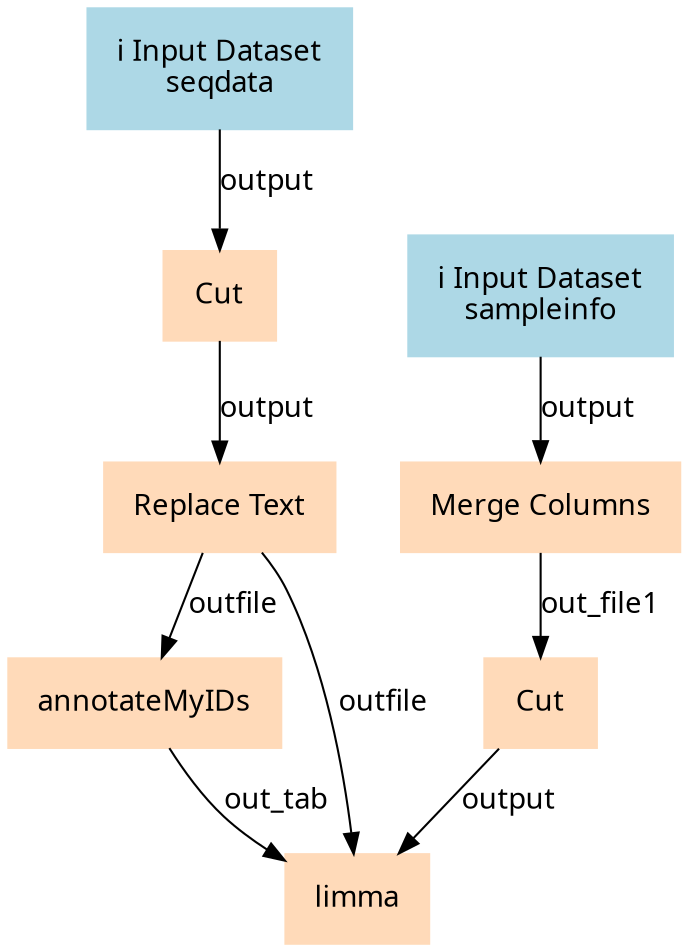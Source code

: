 digraph main {
  node [fontname="Atkinson Hyperlegible", shape=box, color=white,style=filled,color=peachpuff,margin="0.2,0.2"];
  edge [fontname="Atkinson Hyperlegible"];
  0[color=lightblue,label="ℹ️ Input Dataset\nseqdata"]
  1[color=lightblue,label="ℹ️ Input Dataset\nsampleinfo"]
  2[label="Cut"]
  0 -> 2 [label="output"]
  3[label="Merge Columns"]
  1 -> 3 [label="output"]
  4[label="Replace Text"]
  2 -> 4 [label="output"]
  5[label="Cut"]
  3 -> 5 [label="out_file1"]
  6[label="annotateMyIDs"]
  4 -> 6 [label="outfile"]
  7[label="limma"]
  4 -> 7 [label="outfile"]
  6 -> 7 [label="out_tab"]
  5 -> 7 [label="output"]
}